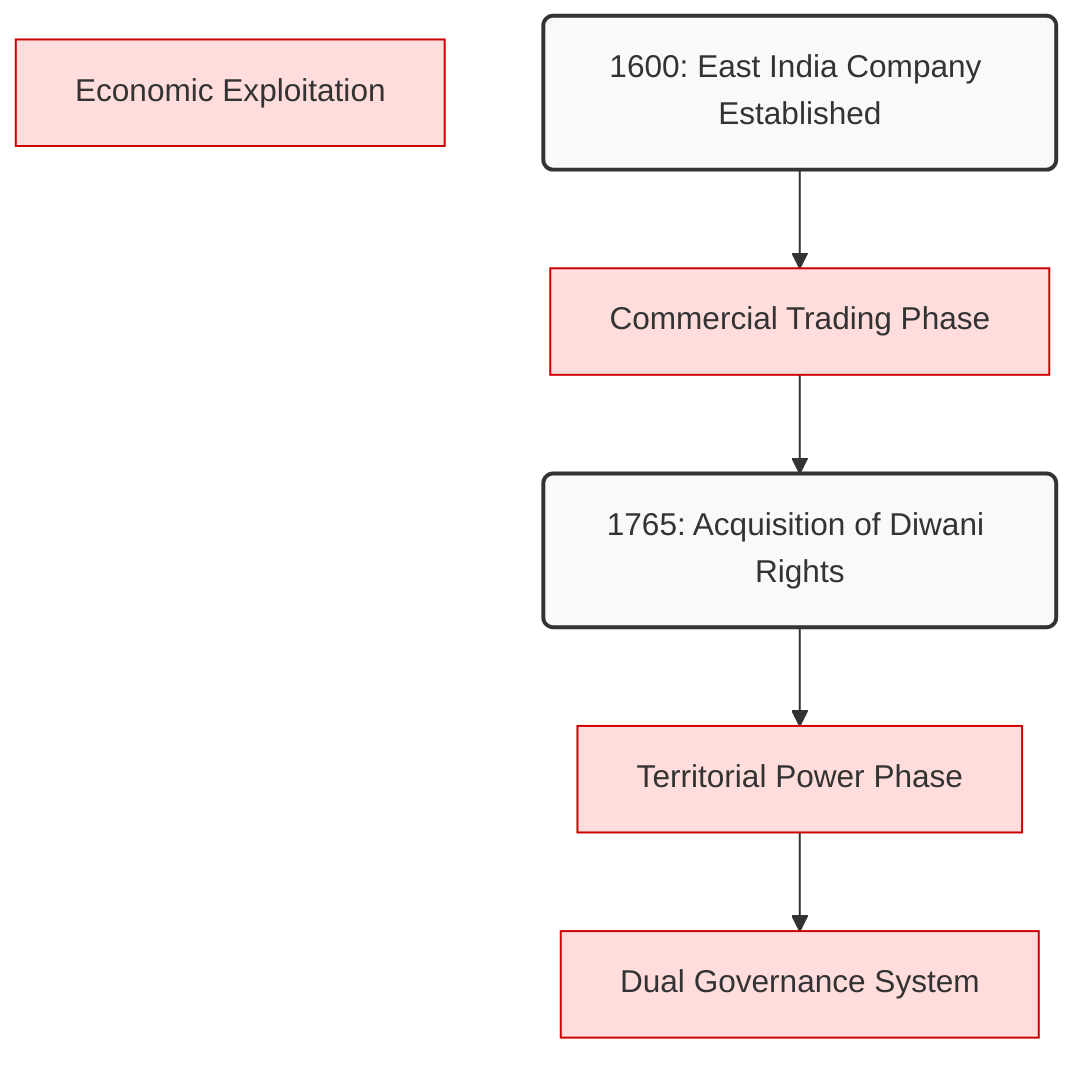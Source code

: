 graph TD

    %% Class Definitions
    classDef timeNode fill:#f9f9f9,stroke:#333,stroke-width:2px,rx:5px,ry:5px
    classDef eicNode fill:#ffdddd,stroke:#cc0000
    classDef crownNode fill:#ddddff,stroke:#0000cc
    classDef indiaNode fill:#ddffdd,stroke:#00cc00
    classDef phaseNode fill:#efefef,stroke:#999999,stroke-width:1px,stroke-dasharray:5 5,rx:10px,ry:10px

    %% Node Definitions
    commercial[Commercial Trading Phase]:::eicNode
    dual[Dual Governance System]:::eicNode
    exploitation[Economic Exploitation]:::eicNode
    n1600[1600: East India Company Established]:::timeNode
    n1765[1765: Acquisition of Diwani Rights]:::timeNode
    territorial[Territorial Power Phase]:::eicNode

    %% Connections
    commercial --> n1765
    n1600 --> commercial
    n1765 --> territorial
    territorial --> dual
